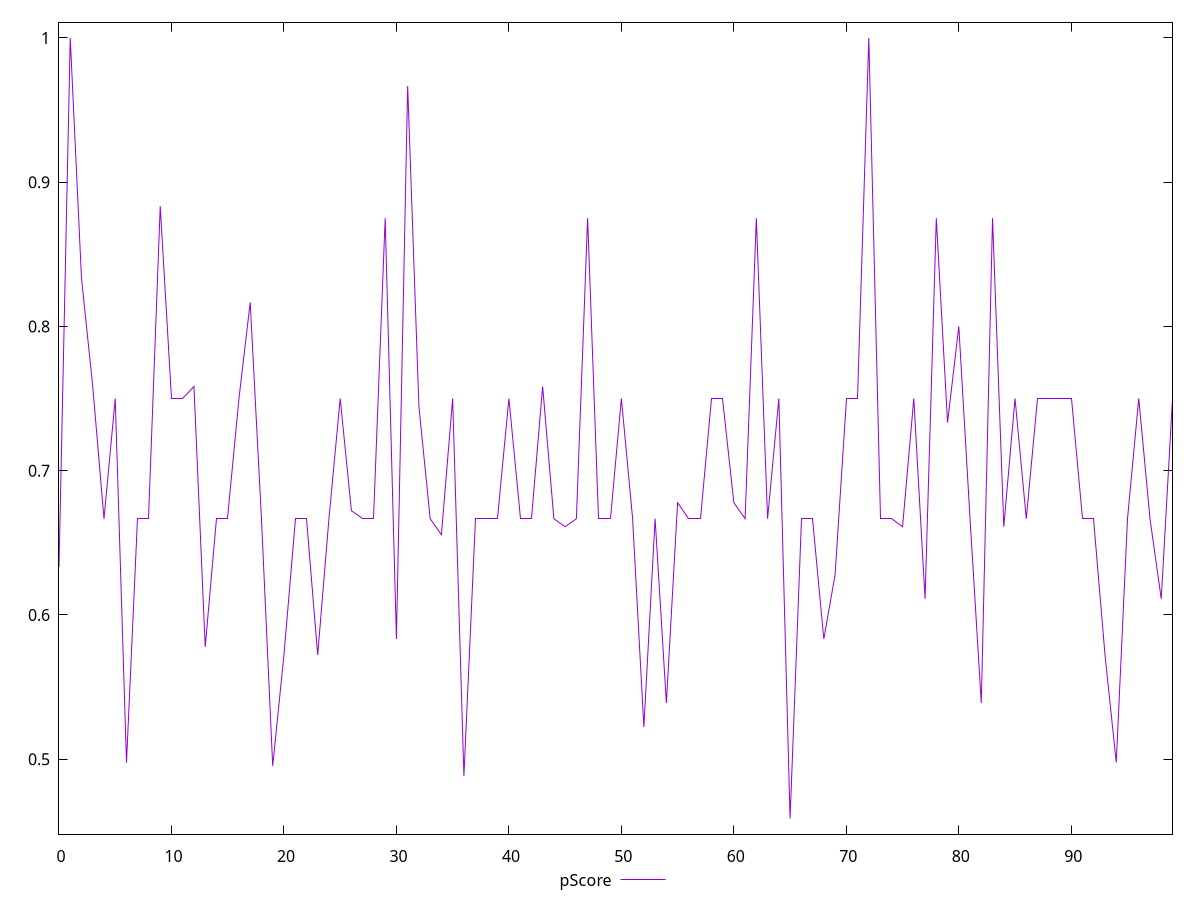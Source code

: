 reset

$pScore <<EOF
0 0.6333333333333333
1 1
2 0.8333333333333333
3 0.7583333333333333
4 0.6666666666666666
5 0.75
6 0.4976470588235294
7 0.6666666666666666
8 0.6666666666666666
9 0.8833333333333333
10 0.75
11 0.75
12 0.7583333333333333
13 0.5777777777777777
14 0.6666666666666666
15 0.6666666666666666
16 0.75
17 0.8166666666666667
18 0.6666666666666666
19 0.49529411764705883
20 0.5722222222222222
21 0.6666666666666666
22 0.6666666666666666
23 0.5722222222222222
24 0.6666666666666666
25 0.75
26 0.6722222222222223
27 0.6666666666666666
28 0.6666666666666666
29 0.875
30 0.5833333333333334
31 0.9666666666666667
32 0.7444444444444445
33 0.6666666666666666
34 0.6555555555555556
35 0.75
36 0.48823529411764705
37 0.6666666666666666
38 0.6666666666666666
39 0.6666666666666666
40 0.75
41 0.6666666666666666
42 0.6666666666666666
43 0.7583333333333333
44 0.6666666666666666
45 0.6611111111111111
46 0.6666666666666666
47 0.875
48 0.6666666666666666
49 0.6666666666666666
50 0.75
51 0.6666666666666666
52 0.5222222222222223
53 0.6666666666666666
54 0.5388888888888889
55 0.6777777777777778
56 0.6666666666666666
57 0.6666666666666666
58 0.75
59 0.75
60 0.6777777777777778
61 0.6666666666666666
62 0.875
63 0.6666666666666666
64 0.75
65 0.4588235294117647
66 0.6666666666666666
67 0.6666666666666666
68 0.5833333333333334
69 0.6277777777777778
70 0.75
71 0.75
72 1
73 0.6666666666666666
74 0.6666666666666666
75 0.6611111111111111
76 0.75
77 0.6111111111111112
78 0.875
79 0.7333333333333333
80 0.8
81 0.6666666666666666
82 0.5388888888888889
83 0.875
84 0.6611111111111111
85 0.75
86 0.6666666666666666
87 0.75
88 0.75
89 0.75
90 0.75
91 0.6666666666666666
92 0.6666666666666666
93 0.5722222222222222
94 0.4976470588235294
95 0.6666666666666666
96 0.75
97 0.6666666666666666
98 0.6111111111111112
99 0.75
EOF

set key outside below
set xrange [0:99]
set yrange [0.44799999999999995:1.0108235294117647]
set trange [0.44799999999999995:1.0108235294117647]
set terminal svg size 640, 500 enhanced background rgb 'white'
set output "reports/report_00028_2021-02-24T12-49-42.674Z/unused-css-rules/samples/astro/pScore/values.svg"

plot $pScore title "pScore" with line

reset
